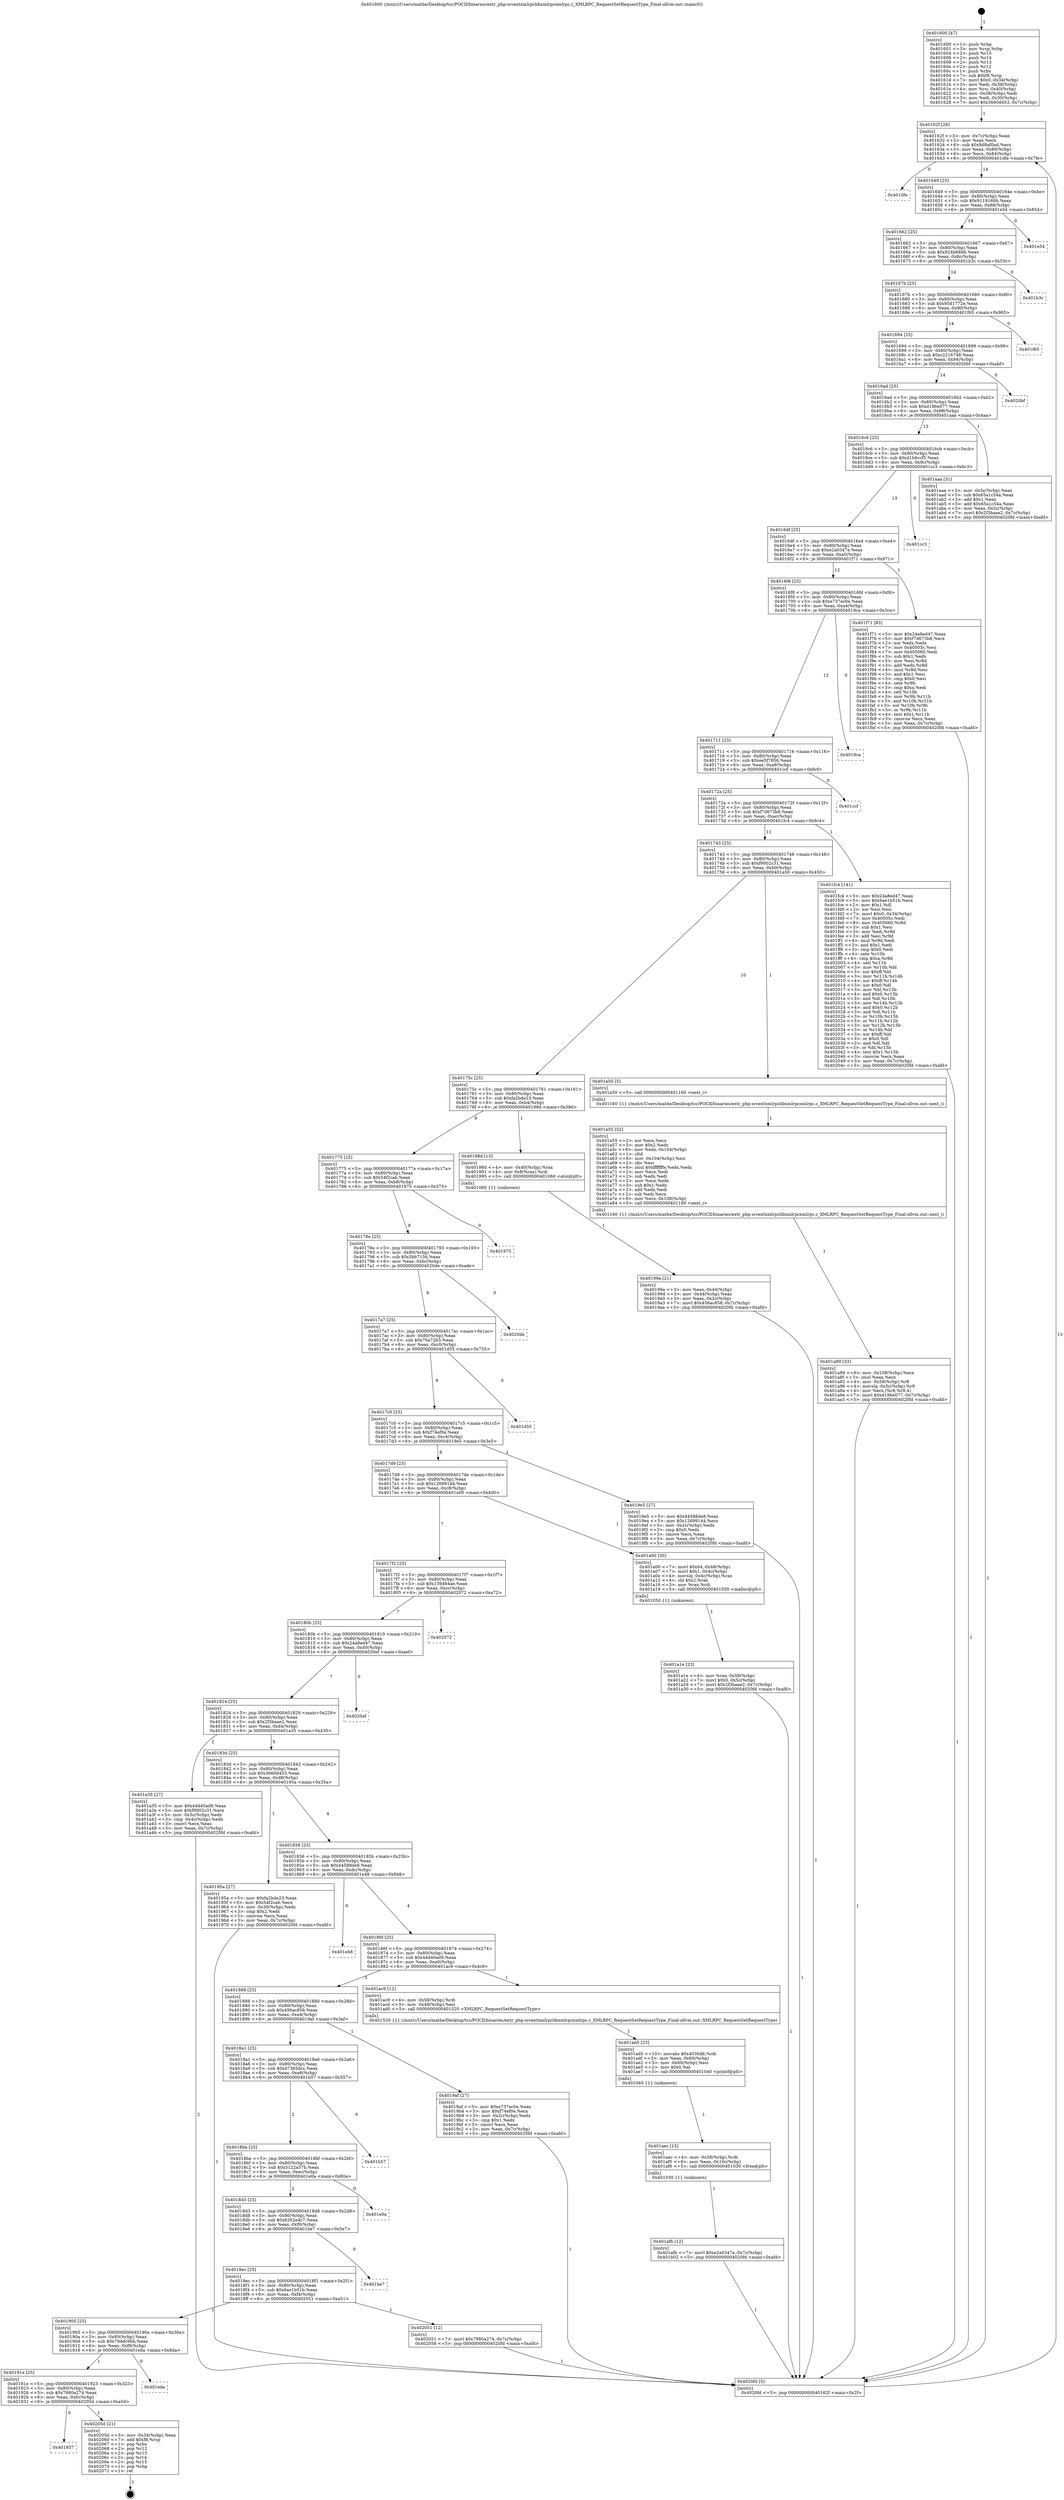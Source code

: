 digraph "0x401600" {
  label = "0x401600 (/mnt/c/Users/mathe/Desktop/tcc/POCII/binaries/extr_php-srcextxmlrpclibxmlrpcxmlrpc.c_XMLRPC_RequestSetRequestType_Final-ollvm.out::main(0))"
  labelloc = "t"
  node[shape=record]

  Entry [label="",width=0.3,height=0.3,shape=circle,fillcolor=black,style=filled]
  "0x40162f" [label="{
     0x40162f [26]\l
     | [instrs]\l
     &nbsp;&nbsp;0x40162f \<+3\>: mov -0x7c(%rbp),%eax\l
     &nbsp;&nbsp;0x401632 \<+2\>: mov %eax,%ecx\l
     &nbsp;&nbsp;0x401634 \<+6\>: sub $0x8d8af0ad,%ecx\l
     &nbsp;&nbsp;0x40163a \<+3\>: mov %eax,-0x80(%rbp)\l
     &nbsp;&nbsp;0x40163d \<+6\>: mov %ecx,-0x84(%rbp)\l
     &nbsp;&nbsp;0x401643 \<+6\>: je 0000000000401dfe \<main+0x7fe\>\l
  }"]
  "0x401dfe" [label="{
     0x401dfe\l
  }", style=dashed]
  "0x401649" [label="{
     0x401649 [25]\l
     | [instrs]\l
     &nbsp;&nbsp;0x401649 \<+5\>: jmp 000000000040164e \<main+0x4e\>\l
     &nbsp;&nbsp;0x40164e \<+3\>: mov -0x80(%rbp),%eax\l
     &nbsp;&nbsp;0x401651 \<+5\>: sub $0x9119166b,%eax\l
     &nbsp;&nbsp;0x401656 \<+6\>: mov %eax,-0x88(%rbp)\l
     &nbsp;&nbsp;0x40165c \<+6\>: je 0000000000401e54 \<main+0x854\>\l
  }"]
  Exit [label="",width=0.3,height=0.3,shape=circle,fillcolor=black,style=filled,peripheries=2]
  "0x401e54" [label="{
     0x401e54\l
  }", style=dashed]
  "0x401662" [label="{
     0x401662 [25]\l
     | [instrs]\l
     &nbsp;&nbsp;0x401662 \<+5\>: jmp 0000000000401667 \<main+0x67\>\l
     &nbsp;&nbsp;0x401667 \<+3\>: mov -0x80(%rbp),%eax\l
     &nbsp;&nbsp;0x40166a \<+5\>: sub $0x924b68db,%eax\l
     &nbsp;&nbsp;0x40166f \<+6\>: mov %eax,-0x8c(%rbp)\l
     &nbsp;&nbsp;0x401675 \<+6\>: je 0000000000401b3c \<main+0x53c\>\l
  }"]
  "0x401937" [label="{
     0x401937\l
  }", style=dashed]
  "0x401b3c" [label="{
     0x401b3c\l
  }", style=dashed]
  "0x40167b" [label="{
     0x40167b [25]\l
     | [instrs]\l
     &nbsp;&nbsp;0x40167b \<+5\>: jmp 0000000000401680 \<main+0x80\>\l
     &nbsp;&nbsp;0x401680 \<+3\>: mov -0x80(%rbp),%eax\l
     &nbsp;&nbsp;0x401683 \<+5\>: sub $0x95d1772e,%eax\l
     &nbsp;&nbsp;0x401688 \<+6\>: mov %eax,-0x90(%rbp)\l
     &nbsp;&nbsp;0x40168e \<+6\>: je 0000000000401f65 \<main+0x965\>\l
  }"]
  "0x40205d" [label="{
     0x40205d [21]\l
     | [instrs]\l
     &nbsp;&nbsp;0x40205d \<+3\>: mov -0x34(%rbp),%eax\l
     &nbsp;&nbsp;0x402060 \<+7\>: add $0xf8,%rsp\l
     &nbsp;&nbsp;0x402067 \<+1\>: pop %rbx\l
     &nbsp;&nbsp;0x402068 \<+2\>: pop %r12\l
     &nbsp;&nbsp;0x40206a \<+2\>: pop %r13\l
     &nbsp;&nbsp;0x40206c \<+2\>: pop %r14\l
     &nbsp;&nbsp;0x40206e \<+2\>: pop %r15\l
     &nbsp;&nbsp;0x402070 \<+1\>: pop %rbp\l
     &nbsp;&nbsp;0x402071 \<+1\>: ret\l
  }"]
  "0x401f65" [label="{
     0x401f65\l
  }", style=dashed]
  "0x401694" [label="{
     0x401694 [25]\l
     | [instrs]\l
     &nbsp;&nbsp;0x401694 \<+5\>: jmp 0000000000401699 \<main+0x99\>\l
     &nbsp;&nbsp;0x401699 \<+3\>: mov -0x80(%rbp),%eax\l
     &nbsp;&nbsp;0x40169c \<+5\>: sub $0xc2216748,%eax\l
     &nbsp;&nbsp;0x4016a1 \<+6\>: mov %eax,-0x94(%rbp)\l
     &nbsp;&nbsp;0x4016a7 \<+6\>: je 00000000004020bf \<main+0xabf\>\l
  }"]
  "0x40191e" [label="{
     0x40191e [25]\l
     | [instrs]\l
     &nbsp;&nbsp;0x40191e \<+5\>: jmp 0000000000401923 \<main+0x323\>\l
     &nbsp;&nbsp;0x401923 \<+3\>: mov -0x80(%rbp),%eax\l
     &nbsp;&nbsp;0x401926 \<+5\>: sub $0x7980a274,%eax\l
     &nbsp;&nbsp;0x40192b \<+6\>: mov %eax,-0xfc(%rbp)\l
     &nbsp;&nbsp;0x401931 \<+6\>: je 000000000040205d \<main+0xa5d\>\l
  }"]
  "0x4020bf" [label="{
     0x4020bf\l
  }", style=dashed]
  "0x4016ad" [label="{
     0x4016ad [25]\l
     | [instrs]\l
     &nbsp;&nbsp;0x4016ad \<+5\>: jmp 00000000004016b2 \<main+0xb2\>\l
     &nbsp;&nbsp;0x4016b2 \<+3\>: mov -0x80(%rbp),%eax\l
     &nbsp;&nbsp;0x4016b5 \<+5\>: sub $0xd186e077,%eax\l
     &nbsp;&nbsp;0x4016ba \<+6\>: mov %eax,-0x98(%rbp)\l
     &nbsp;&nbsp;0x4016c0 \<+6\>: je 0000000000401aaa \<main+0x4aa\>\l
  }"]
  "0x401eda" [label="{
     0x401eda\l
  }", style=dashed]
  "0x401aaa" [label="{
     0x401aaa [31]\l
     | [instrs]\l
     &nbsp;&nbsp;0x401aaa \<+3\>: mov -0x5c(%rbp),%eax\l
     &nbsp;&nbsp;0x401aad \<+5\>: sub $0x65a1c54a,%eax\l
     &nbsp;&nbsp;0x401ab2 \<+3\>: add $0x1,%eax\l
     &nbsp;&nbsp;0x401ab5 \<+5\>: add $0x65a1c54a,%eax\l
     &nbsp;&nbsp;0x401aba \<+3\>: mov %eax,-0x5c(%rbp)\l
     &nbsp;&nbsp;0x401abd \<+7\>: movl $0x2f3baae2,-0x7c(%rbp)\l
     &nbsp;&nbsp;0x401ac4 \<+5\>: jmp 00000000004020fd \<main+0xafd\>\l
  }"]
  "0x4016c6" [label="{
     0x4016c6 [25]\l
     | [instrs]\l
     &nbsp;&nbsp;0x4016c6 \<+5\>: jmp 00000000004016cb \<main+0xcb\>\l
     &nbsp;&nbsp;0x4016cb \<+3\>: mov -0x80(%rbp),%eax\l
     &nbsp;&nbsp;0x4016ce \<+5\>: sub $0xd1b6ccf5,%eax\l
     &nbsp;&nbsp;0x4016d3 \<+6\>: mov %eax,-0x9c(%rbp)\l
     &nbsp;&nbsp;0x4016d9 \<+6\>: je 0000000000401cc3 \<main+0x6c3\>\l
  }"]
  "0x401905" [label="{
     0x401905 [25]\l
     | [instrs]\l
     &nbsp;&nbsp;0x401905 \<+5\>: jmp 000000000040190a \<main+0x30a\>\l
     &nbsp;&nbsp;0x40190a \<+3\>: mov -0x80(%rbp),%eax\l
     &nbsp;&nbsp;0x40190d \<+5\>: sub $0x794dc9bb,%eax\l
     &nbsp;&nbsp;0x401912 \<+6\>: mov %eax,-0xf8(%rbp)\l
     &nbsp;&nbsp;0x401918 \<+6\>: je 0000000000401eda \<main+0x8da\>\l
  }"]
  "0x401cc3" [label="{
     0x401cc3\l
  }", style=dashed]
  "0x4016df" [label="{
     0x4016df [25]\l
     | [instrs]\l
     &nbsp;&nbsp;0x4016df \<+5\>: jmp 00000000004016e4 \<main+0xe4\>\l
     &nbsp;&nbsp;0x4016e4 \<+3\>: mov -0x80(%rbp),%eax\l
     &nbsp;&nbsp;0x4016e7 \<+5\>: sub $0xe2a0347e,%eax\l
     &nbsp;&nbsp;0x4016ec \<+6\>: mov %eax,-0xa0(%rbp)\l
     &nbsp;&nbsp;0x4016f2 \<+6\>: je 0000000000401f71 \<main+0x971\>\l
  }"]
  "0x402051" [label="{
     0x402051 [12]\l
     | [instrs]\l
     &nbsp;&nbsp;0x402051 \<+7\>: movl $0x7980a274,-0x7c(%rbp)\l
     &nbsp;&nbsp;0x402058 \<+5\>: jmp 00000000004020fd \<main+0xafd\>\l
  }"]
  "0x401f71" [label="{
     0x401f71 [83]\l
     | [instrs]\l
     &nbsp;&nbsp;0x401f71 \<+5\>: mov $0x24a8ed47,%eax\l
     &nbsp;&nbsp;0x401f76 \<+5\>: mov $0xf7d673b8,%ecx\l
     &nbsp;&nbsp;0x401f7b \<+2\>: xor %edx,%edx\l
     &nbsp;&nbsp;0x401f7d \<+7\>: mov 0x40505c,%esi\l
     &nbsp;&nbsp;0x401f84 \<+7\>: mov 0x405060,%edi\l
     &nbsp;&nbsp;0x401f8b \<+3\>: sub $0x1,%edx\l
     &nbsp;&nbsp;0x401f8e \<+3\>: mov %esi,%r8d\l
     &nbsp;&nbsp;0x401f91 \<+3\>: add %edx,%r8d\l
     &nbsp;&nbsp;0x401f94 \<+4\>: imul %r8d,%esi\l
     &nbsp;&nbsp;0x401f98 \<+3\>: and $0x1,%esi\l
     &nbsp;&nbsp;0x401f9b \<+3\>: cmp $0x0,%esi\l
     &nbsp;&nbsp;0x401f9e \<+4\>: sete %r9b\l
     &nbsp;&nbsp;0x401fa2 \<+3\>: cmp $0xa,%edi\l
     &nbsp;&nbsp;0x401fa5 \<+4\>: setl %r10b\l
     &nbsp;&nbsp;0x401fa9 \<+3\>: mov %r9b,%r11b\l
     &nbsp;&nbsp;0x401fac \<+3\>: and %r10b,%r11b\l
     &nbsp;&nbsp;0x401faf \<+3\>: xor %r10b,%r9b\l
     &nbsp;&nbsp;0x401fb2 \<+3\>: or %r9b,%r11b\l
     &nbsp;&nbsp;0x401fb5 \<+4\>: test $0x1,%r11b\l
     &nbsp;&nbsp;0x401fb9 \<+3\>: cmovne %ecx,%eax\l
     &nbsp;&nbsp;0x401fbc \<+3\>: mov %eax,-0x7c(%rbp)\l
     &nbsp;&nbsp;0x401fbf \<+5\>: jmp 00000000004020fd \<main+0xafd\>\l
  }"]
  "0x4016f8" [label="{
     0x4016f8 [25]\l
     | [instrs]\l
     &nbsp;&nbsp;0x4016f8 \<+5\>: jmp 00000000004016fd \<main+0xfd\>\l
     &nbsp;&nbsp;0x4016fd \<+3\>: mov -0x80(%rbp),%eax\l
     &nbsp;&nbsp;0x401700 \<+5\>: sub $0xe737ec0e,%eax\l
     &nbsp;&nbsp;0x401705 \<+6\>: mov %eax,-0xa4(%rbp)\l
     &nbsp;&nbsp;0x40170b \<+6\>: je 00000000004019ca \<main+0x3ca\>\l
  }"]
  "0x4018ec" [label="{
     0x4018ec [25]\l
     | [instrs]\l
     &nbsp;&nbsp;0x4018ec \<+5\>: jmp 00000000004018f1 \<main+0x2f1\>\l
     &nbsp;&nbsp;0x4018f1 \<+3\>: mov -0x80(%rbp),%eax\l
     &nbsp;&nbsp;0x4018f4 \<+5\>: sub $0x6ae1b51b,%eax\l
     &nbsp;&nbsp;0x4018f9 \<+6\>: mov %eax,-0xf4(%rbp)\l
     &nbsp;&nbsp;0x4018ff \<+6\>: je 0000000000402051 \<main+0xa51\>\l
  }"]
  "0x4019ca" [label="{
     0x4019ca\l
  }", style=dashed]
  "0x401711" [label="{
     0x401711 [25]\l
     | [instrs]\l
     &nbsp;&nbsp;0x401711 \<+5\>: jmp 0000000000401716 \<main+0x116\>\l
     &nbsp;&nbsp;0x401716 \<+3\>: mov -0x80(%rbp),%eax\l
     &nbsp;&nbsp;0x401719 \<+5\>: sub $0xee5f7856,%eax\l
     &nbsp;&nbsp;0x40171e \<+6\>: mov %eax,-0xa8(%rbp)\l
     &nbsp;&nbsp;0x401724 \<+6\>: je 0000000000401ccf \<main+0x6cf\>\l
  }"]
  "0x401be7" [label="{
     0x401be7\l
  }", style=dashed]
  "0x401ccf" [label="{
     0x401ccf\l
  }", style=dashed]
  "0x40172a" [label="{
     0x40172a [25]\l
     | [instrs]\l
     &nbsp;&nbsp;0x40172a \<+5\>: jmp 000000000040172f \<main+0x12f\>\l
     &nbsp;&nbsp;0x40172f \<+3\>: mov -0x80(%rbp),%eax\l
     &nbsp;&nbsp;0x401732 \<+5\>: sub $0xf7d673b8,%eax\l
     &nbsp;&nbsp;0x401737 \<+6\>: mov %eax,-0xac(%rbp)\l
     &nbsp;&nbsp;0x40173d \<+6\>: je 0000000000401fc4 \<main+0x9c4\>\l
  }"]
  "0x4018d3" [label="{
     0x4018d3 [25]\l
     | [instrs]\l
     &nbsp;&nbsp;0x4018d3 \<+5\>: jmp 00000000004018d8 \<main+0x2d8\>\l
     &nbsp;&nbsp;0x4018d8 \<+3\>: mov -0x80(%rbp),%eax\l
     &nbsp;&nbsp;0x4018db \<+5\>: sub $0x6262e4c7,%eax\l
     &nbsp;&nbsp;0x4018e0 \<+6\>: mov %eax,-0xf0(%rbp)\l
     &nbsp;&nbsp;0x4018e6 \<+6\>: je 0000000000401be7 \<main+0x5e7\>\l
  }"]
  "0x401fc4" [label="{
     0x401fc4 [141]\l
     | [instrs]\l
     &nbsp;&nbsp;0x401fc4 \<+5\>: mov $0x24a8ed47,%eax\l
     &nbsp;&nbsp;0x401fc9 \<+5\>: mov $0x6ae1b51b,%ecx\l
     &nbsp;&nbsp;0x401fce \<+2\>: mov $0x1,%dl\l
     &nbsp;&nbsp;0x401fd0 \<+2\>: xor %esi,%esi\l
     &nbsp;&nbsp;0x401fd2 \<+7\>: movl $0x0,-0x34(%rbp)\l
     &nbsp;&nbsp;0x401fd9 \<+7\>: mov 0x40505c,%edi\l
     &nbsp;&nbsp;0x401fe0 \<+8\>: mov 0x405060,%r8d\l
     &nbsp;&nbsp;0x401fe8 \<+3\>: sub $0x1,%esi\l
     &nbsp;&nbsp;0x401feb \<+3\>: mov %edi,%r9d\l
     &nbsp;&nbsp;0x401fee \<+3\>: add %esi,%r9d\l
     &nbsp;&nbsp;0x401ff1 \<+4\>: imul %r9d,%edi\l
     &nbsp;&nbsp;0x401ff5 \<+3\>: and $0x1,%edi\l
     &nbsp;&nbsp;0x401ff8 \<+3\>: cmp $0x0,%edi\l
     &nbsp;&nbsp;0x401ffb \<+4\>: sete %r10b\l
     &nbsp;&nbsp;0x401fff \<+4\>: cmp $0xa,%r8d\l
     &nbsp;&nbsp;0x402003 \<+4\>: setl %r11b\l
     &nbsp;&nbsp;0x402007 \<+3\>: mov %r10b,%bl\l
     &nbsp;&nbsp;0x40200a \<+3\>: xor $0xff,%bl\l
     &nbsp;&nbsp;0x40200d \<+3\>: mov %r11b,%r14b\l
     &nbsp;&nbsp;0x402010 \<+4\>: xor $0xff,%r14b\l
     &nbsp;&nbsp;0x402014 \<+3\>: xor $0x0,%dl\l
     &nbsp;&nbsp;0x402017 \<+3\>: mov %bl,%r15b\l
     &nbsp;&nbsp;0x40201a \<+4\>: and $0x0,%r15b\l
     &nbsp;&nbsp;0x40201e \<+3\>: and %dl,%r10b\l
     &nbsp;&nbsp;0x402021 \<+3\>: mov %r14b,%r12b\l
     &nbsp;&nbsp;0x402024 \<+4\>: and $0x0,%r12b\l
     &nbsp;&nbsp;0x402028 \<+3\>: and %dl,%r11b\l
     &nbsp;&nbsp;0x40202b \<+3\>: or %r10b,%r15b\l
     &nbsp;&nbsp;0x40202e \<+3\>: or %r11b,%r12b\l
     &nbsp;&nbsp;0x402031 \<+3\>: xor %r12b,%r15b\l
     &nbsp;&nbsp;0x402034 \<+3\>: or %r14b,%bl\l
     &nbsp;&nbsp;0x402037 \<+3\>: xor $0xff,%bl\l
     &nbsp;&nbsp;0x40203a \<+3\>: or $0x0,%dl\l
     &nbsp;&nbsp;0x40203d \<+2\>: and %dl,%bl\l
     &nbsp;&nbsp;0x40203f \<+3\>: or %bl,%r15b\l
     &nbsp;&nbsp;0x402042 \<+4\>: test $0x1,%r15b\l
     &nbsp;&nbsp;0x402046 \<+3\>: cmovne %ecx,%eax\l
     &nbsp;&nbsp;0x402049 \<+3\>: mov %eax,-0x7c(%rbp)\l
     &nbsp;&nbsp;0x40204c \<+5\>: jmp 00000000004020fd \<main+0xafd\>\l
  }"]
  "0x401743" [label="{
     0x401743 [25]\l
     | [instrs]\l
     &nbsp;&nbsp;0x401743 \<+5\>: jmp 0000000000401748 \<main+0x148\>\l
     &nbsp;&nbsp;0x401748 \<+3\>: mov -0x80(%rbp),%eax\l
     &nbsp;&nbsp;0x40174b \<+5\>: sub $0xf9002c31,%eax\l
     &nbsp;&nbsp;0x401750 \<+6\>: mov %eax,-0xb0(%rbp)\l
     &nbsp;&nbsp;0x401756 \<+6\>: je 0000000000401a50 \<main+0x450\>\l
  }"]
  "0x401e0a" [label="{
     0x401e0a\l
  }", style=dashed]
  "0x401a50" [label="{
     0x401a50 [5]\l
     | [instrs]\l
     &nbsp;&nbsp;0x401a50 \<+5\>: call 0000000000401160 \<next_i\>\l
     | [calls]\l
     &nbsp;&nbsp;0x401160 \{1\} (/mnt/c/Users/mathe/Desktop/tcc/POCII/binaries/extr_php-srcextxmlrpclibxmlrpcxmlrpc.c_XMLRPC_RequestSetRequestType_Final-ollvm.out::next_i)\l
  }"]
  "0x40175c" [label="{
     0x40175c [25]\l
     | [instrs]\l
     &nbsp;&nbsp;0x40175c \<+5\>: jmp 0000000000401761 \<main+0x161\>\l
     &nbsp;&nbsp;0x401761 \<+3\>: mov -0x80(%rbp),%eax\l
     &nbsp;&nbsp;0x401764 \<+5\>: sub $0xfa2bde23,%eax\l
     &nbsp;&nbsp;0x401769 \<+6\>: mov %eax,-0xb4(%rbp)\l
     &nbsp;&nbsp;0x40176f \<+6\>: je 000000000040198d \<main+0x38d\>\l
  }"]
  "0x4018ba" [label="{
     0x4018ba [25]\l
     | [instrs]\l
     &nbsp;&nbsp;0x4018ba \<+5\>: jmp 00000000004018bf \<main+0x2bf\>\l
     &nbsp;&nbsp;0x4018bf \<+3\>: mov -0x80(%rbp),%eax\l
     &nbsp;&nbsp;0x4018c2 \<+5\>: sub $0x5122a57b,%eax\l
     &nbsp;&nbsp;0x4018c7 \<+6\>: mov %eax,-0xec(%rbp)\l
     &nbsp;&nbsp;0x4018cd \<+6\>: je 0000000000401e0a \<main+0x80a\>\l
  }"]
  "0x40198d" [label="{
     0x40198d [13]\l
     | [instrs]\l
     &nbsp;&nbsp;0x40198d \<+4\>: mov -0x40(%rbp),%rax\l
     &nbsp;&nbsp;0x401991 \<+4\>: mov 0x8(%rax),%rdi\l
     &nbsp;&nbsp;0x401995 \<+5\>: call 0000000000401060 \<atoi@plt\>\l
     | [calls]\l
     &nbsp;&nbsp;0x401060 \{1\} (unknown)\l
  }"]
  "0x401775" [label="{
     0x401775 [25]\l
     | [instrs]\l
     &nbsp;&nbsp;0x401775 \<+5\>: jmp 000000000040177a \<main+0x17a\>\l
     &nbsp;&nbsp;0x40177a \<+3\>: mov -0x80(%rbp),%eax\l
     &nbsp;&nbsp;0x40177d \<+5\>: sub $0x54f2cab,%eax\l
     &nbsp;&nbsp;0x401782 \<+6\>: mov %eax,-0xb8(%rbp)\l
     &nbsp;&nbsp;0x401788 \<+6\>: je 0000000000401975 \<main+0x375\>\l
  }"]
  "0x401b57" [label="{
     0x401b57\l
  }", style=dashed]
  "0x401975" [label="{
     0x401975\l
  }", style=dashed]
  "0x40178e" [label="{
     0x40178e [25]\l
     | [instrs]\l
     &nbsp;&nbsp;0x40178e \<+5\>: jmp 0000000000401793 \<main+0x193\>\l
     &nbsp;&nbsp;0x401793 \<+3\>: mov -0x80(%rbp),%eax\l
     &nbsp;&nbsp;0x401796 \<+5\>: sub $0x5bb7156,%eax\l
     &nbsp;&nbsp;0x40179b \<+6\>: mov %eax,-0xbc(%rbp)\l
     &nbsp;&nbsp;0x4017a1 \<+6\>: je 00000000004020de \<main+0xade\>\l
  }"]
  "0x401afb" [label="{
     0x401afb [12]\l
     | [instrs]\l
     &nbsp;&nbsp;0x401afb \<+7\>: movl $0xe2a0347e,-0x7c(%rbp)\l
     &nbsp;&nbsp;0x401b02 \<+5\>: jmp 00000000004020fd \<main+0xafd\>\l
  }"]
  "0x4020de" [label="{
     0x4020de\l
  }", style=dashed]
  "0x4017a7" [label="{
     0x4017a7 [25]\l
     | [instrs]\l
     &nbsp;&nbsp;0x4017a7 \<+5\>: jmp 00000000004017ac \<main+0x1ac\>\l
     &nbsp;&nbsp;0x4017ac \<+3\>: mov -0x80(%rbp),%eax\l
     &nbsp;&nbsp;0x4017af \<+5\>: sub $0x70a72b3,%eax\l
     &nbsp;&nbsp;0x4017b4 \<+6\>: mov %eax,-0xc0(%rbp)\l
     &nbsp;&nbsp;0x4017ba \<+6\>: je 0000000000401d55 \<main+0x755\>\l
  }"]
  "0x401aec" [label="{
     0x401aec [15]\l
     | [instrs]\l
     &nbsp;&nbsp;0x401aec \<+4\>: mov -0x58(%rbp),%rdi\l
     &nbsp;&nbsp;0x401af0 \<+6\>: mov %eax,-0x10c(%rbp)\l
     &nbsp;&nbsp;0x401af6 \<+5\>: call 0000000000401030 \<free@plt\>\l
     | [calls]\l
     &nbsp;&nbsp;0x401030 \{1\} (unknown)\l
  }"]
  "0x401d55" [label="{
     0x401d55\l
  }", style=dashed]
  "0x4017c0" [label="{
     0x4017c0 [25]\l
     | [instrs]\l
     &nbsp;&nbsp;0x4017c0 \<+5\>: jmp 00000000004017c5 \<main+0x1c5\>\l
     &nbsp;&nbsp;0x4017c5 \<+3\>: mov -0x80(%rbp),%eax\l
     &nbsp;&nbsp;0x4017c8 \<+5\>: sub $0xf74ef0e,%eax\l
     &nbsp;&nbsp;0x4017cd \<+6\>: mov %eax,-0xc4(%rbp)\l
     &nbsp;&nbsp;0x4017d3 \<+6\>: je 00000000004019e5 \<main+0x3e5\>\l
  }"]
  "0x401ad5" [label="{
     0x401ad5 [23]\l
     | [instrs]\l
     &nbsp;&nbsp;0x401ad5 \<+10\>: movabs $0x4030d6,%rdi\l
     &nbsp;&nbsp;0x401adf \<+3\>: mov %eax,-0x60(%rbp)\l
     &nbsp;&nbsp;0x401ae2 \<+3\>: mov -0x60(%rbp),%esi\l
     &nbsp;&nbsp;0x401ae5 \<+2\>: mov $0x0,%al\l
     &nbsp;&nbsp;0x401ae7 \<+5\>: call 0000000000401040 \<printf@plt\>\l
     | [calls]\l
     &nbsp;&nbsp;0x401040 \{1\} (unknown)\l
  }"]
  "0x4019e5" [label="{
     0x4019e5 [27]\l
     | [instrs]\l
     &nbsp;&nbsp;0x4019e5 \<+5\>: mov $0x44588de8,%eax\l
     &nbsp;&nbsp;0x4019ea \<+5\>: mov $0x12699144,%ecx\l
     &nbsp;&nbsp;0x4019ef \<+3\>: mov -0x2c(%rbp),%edx\l
     &nbsp;&nbsp;0x4019f2 \<+3\>: cmp $0x0,%edx\l
     &nbsp;&nbsp;0x4019f5 \<+3\>: cmove %ecx,%eax\l
     &nbsp;&nbsp;0x4019f8 \<+3\>: mov %eax,-0x7c(%rbp)\l
     &nbsp;&nbsp;0x4019fb \<+5\>: jmp 00000000004020fd \<main+0xafd\>\l
  }"]
  "0x4017d9" [label="{
     0x4017d9 [25]\l
     | [instrs]\l
     &nbsp;&nbsp;0x4017d9 \<+5\>: jmp 00000000004017de \<main+0x1de\>\l
     &nbsp;&nbsp;0x4017de \<+3\>: mov -0x80(%rbp),%eax\l
     &nbsp;&nbsp;0x4017e1 \<+5\>: sub $0x12699144,%eax\l
     &nbsp;&nbsp;0x4017e6 \<+6\>: mov %eax,-0xc8(%rbp)\l
     &nbsp;&nbsp;0x4017ec \<+6\>: je 0000000000401a00 \<main+0x400\>\l
  }"]
  "0x401a89" [label="{
     0x401a89 [33]\l
     | [instrs]\l
     &nbsp;&nbsp;0x401a89 \<+6\>: mov -0x108(%rbp),%ecx\l
     &nbsp;&nbsp;0x401a8f \<+3\>: imul %eax,%ecx\l
     &nbsp;&nbsp;0x401a92 \<+4\>: mov -0x58(%rbp),%r8\l
     &nbsp;&nbsp;0x401a96 \<+4\>: movslq -0x5c(%rbp),%r9\l
     &nbsp;&nbsp;0x401a9a \<+4\>: mov %ecx,(%r8,%r9,4)\l
     &nbsp;&nbsp;0x401a9e \<+7\>: movl $0xd186e077,-0x7c(%rbp)\l
     &nbsp;&nbsp;0x401aa5 \<+5\>: jmp 00000000004020fd \<main+0xafd\>\l
  }"]
  "0x401a00" [label="{
     0x401a00 [30]\l
     | [instrs]\l
     &nbsp;&nbsp;0x401a00 \<+7\>: movl $0x64,-0x48(%rbp)\l
     &nbsp;&nbsp;0x401a07 \<+7\>: movl $0x1,-0x4c(%rbp)\l
     &nbsp;&nbsp;0x401a0e \<+4\>: movslq -0x4c(%rbp),%rax\l
     &nbsp;&nbsp;0x401a12 \<+4\>: shl $0x2,%rax\l
     &nbsp;&nbsp;0x401a16 \<+3\>: mov %rax,%rdi\l
     &nbsp;&nbsp;0x401a19 \<+5\>: call 0000000000401050 \<malloc@plt\>\l
     | [calls]\l
     &nbsp;&nbsp;0x401050 \{1\} (unknown)\l
  }"]
  "0x4017f2" [label="{
     0x4017f2 [25]\l
     | [instrs]\l
     &nbsp;&nbsp;0x4017f2 \<+5\>: jmp 00000000004017f7 \<main+0x1f7\>\l
     &nbsp;&nbsp;0x4017f7 \<+3\>: mov -0x80(%rbp),%eax\l
     &nbsp;&nbsp;0x4017fa \<+5\>: sub $0x139464ae,%eax\l
     &nbsp;&nbsp;0x4017ff \<+6\>: mov %eax,-0xcc(%rbp)\l
     &nbsp;&nbsp;0x401805 \<+6\>: je 0000000000402072 \<main+0xa72\>\l
  }"]
  "0x401a55" [label="{
     0x401a55 [52]\l
     | [instrs]\l
     &nbsp;&nbsp;0x401a55 \<+2\>: xor %ecx,%ecx\l
     &nbsp;&nbsp;0x401a57 \<+5\>: mov $0x2,%edx\l
     &nbsp;&nbsp;0x401a5c \<+6\>: mov %edx,-0x104(%rbp)\l
     &nbsp;&nbsp;0x401a62 \<+1\>: cltd\l
     &nbsp;&nbsp;0x401a63 \<+6\>: mov -0x104(%rbp),%esi\l
     &nbsp;&nbsp;0x401a69 \<+2\>: idiv %esi\l
     &nbsp;&nbsp;0x401a6b \<+6\>: imul $0xfffffffe,%edx,%edx\l
     &nbsp;&nbsp;0x401a71 \<+2\>: mov %ecx,%edi\l
     &nbsp;&nbsp;0x401a73 \<+2\>: sub %edx,%edi\l
     &nbsp;&nbsp;0x401a75 \<+2\>: mov %ecx,%edx\l
     &nbsp;&nbsp;0x401a77 \<+3\>: sub $0x1,%edx\l
     &nbsp;&nbsp;0x401a7a \<+2\>: add %edx,%edi\l
     &nbsp;&nbsp;0x401a7c \<+2\>: sub %edi,%ecx\l
     &nbsp;&nbsp;0x401a7e \<+6\>: mov %ecx,-0x108(%rbp)\l
     &nbsp;&nbsp;0x401a84 \<+5\>: call 0000000000401160 \<next_i\>\l
     | [calls]\l
     &nbsp;&nbsp;0x401160 \{1\} (/mnt/c/Users/mathe/Desktop/tcc/POCII/binaries/extr_php-srcextxmlrpclibxmlrpcxmlrpc.c_XMLRPC_RequestSetRequestType_Final-ollvm.out::next_i)\l
  }"]
  "0x402072" [label="{
     0x402072\l
  }", style=dashed]
  "0x40180b" [label="{
     0x40180b [25]\l
     | [instrs]\l
     &nbsp;&nbsp;0x40180b \<+5\>: jmp 0000000000401810 \<main+0x210\>\l
     &nbsp;&nbsp;0x401810 \<+3\>: mov -0x80(%rbp),%eax\l
     &nbsp;&nbsp;0x401813 \<+5\>: sub $0x24a8ed47,%eax\l
     &nbsp;&nbsp;0x401818 \<+6\>: mov %eax,-0xd0(%rbp)\l
     &nbsp;&nbsp;0x40181e \<+6\>: je 00000000004020ef \<main+0xaef\>\l
  }"]
  "0x401a1e" [label="{
     0x401a1e [23]\l
     | [instrs]\l
     &nbsp;&nbsp;0x401a1e \<+4\>: mov %rax,-0x58(%rbp)\l
     &nbsp;&nbsp;0x401a22 \<+7\>: movl $0x0,-0x5c(%rbp)\l
     &nbsp;&nbsp;0x401a29 \<+7\>: movl $0x2f3baae2,-0x7c(%rbp)\l
     &nbsp;&nbsp;0x401a30 \<+5\>: jmp 00000000004020fd \<main+0xafd\>\l
  }"]
  "0x4020ef" [label="{
     0x4020ef\l
  }", style=dashed]
  "0x401824" [label="{
     0x401824 [25]\l
     | [instrs]\l
     &nbsp;&nbsp;0x401824 \<+5\>: jmp 0000000000401829 \<main+0x229\>\l
     &nbsp;&nbsp;0x401829 \<+3\>: mov -0x80(%rbp),%eax\l
     &nbsp;&nbsp;0x40182c \<+5\>: sub $0x2f3baae2,%eax\l
     &nbsp;&nbsp;0x401831 \<+6\>: mov %eax,-0xd4(%rbp)\l
     &nbsp;&nbsp;0x401837 \<+6\>: je 0000000000401a35 \<main+0x435\>\l
  }"]
  "0x4018a1" [label="{
     0x4018a1 [25]\l
     | [instrs]\l
     &nbsp;&nbsp;0x4018a1 \<+5\>: jmp 00000000004018a6 \<main+0x2a6\>\l
     &nbsp;&nbsp;0x4018a6 \<+3\>: mov -0x80(%rbp),%eax\l
     &nbsp;&nbsp;0x4018a9 \<+5\>: sub $0x47365dcc,%eax\l
     &nbsp;&nbsp;0x4018ae \<+6\>: mov %eax,-0xe8(%rbp)\l
     &nbsp;&nbsp;0x4018b4 \<+6\>: je 0000000000401b57 \<main+0x557\>\l
  }"]
  "0x401a35" [label="{
     0x401a35 [27]\l
     | [instrs]\l
     &nbsp;&nbsp;0x401a35 \<+5\>: mov $0x44d40ad9,%eax\l
     &nbsp;&nbsp;0x401a3a \<+5\>: mov $0xf9002c31,%ecx\l
     &nbsp;&nbsp;0x401a3f \<+3\>: mov -0x5c(%rbp),%edx\l
     &nbsp;&nbsp;0x401a42 \<+3\>: cmp -0x4c(%rbp),%edx\l
     &nbsp;&nbsp;0x401a45 \<+3\>: cmovl %ecx,%eax\l
     &nbsp;&nbsp;0x401a48 \<+3\>: mov %eax,-0x7c(%rbp)\l
     &nbsp;&nbsp;0x401a4b \<+5\>: jmp 00000000004020fd \<main+0xafd\>\l
  }"]
  "0x40183d" [label="{
     0x40183d [25]\l
     | [instrs]\l
     &nbsp;&nbsp;0x40183d \<+5\>: jmp 0000000000401842 \<main+0x242\>\l
     &nbsp;&nbsp;0x401842 \<+3\>: mov -0x80(%rbp),%eax\l
     &nbsp;&nbsp;0x401845 \<+5\>: sub $0x3660d453,%eax\l
     &nbsp;&nbsp;0x40184a \<+6\>: mov %eax,-0xd8(%rbp)\l
     &nbsp;&nbsp;0x401850 \<+6\>: je 000000000040195a \<main+0x35a\>\l
  }"]
  "0x4019af" [label="{
     0x4019af [27]\l
     | [instrs]\l
     &nbsp;&nbsp;0x4019af \<+5\>: mov $0xe737ec0e,%eax\l
     &nbsp;&nbsp;0x4019b4 \<+5\>: mov $0xf74ef0e,%ecx\l
     &nbsp;&nbsp;0x4019b9 \<+3\>: mov -0x2c(%rbp),%edx\l
     &nbsp;&nbsp;0x4019bc \<+3\>: cmp $0x1,%edx\l
     &nbsp;&nbsp;0x4019bf \<+3\>: cmovl %ecx,%eax\l
     &nbsp;&nbsp;0x4019c2 \<+3\>: mov %eax,-0x7c(%rbp)\l
     &nbsp;&nbsp;0x4019c5 \<+5\>: jmp 00000000004020fd \<main+0xafd\>\l
  }"]
  "0x40195a" [label="{
     0x40195a [27]\l
     | [instrs]\l
     &nbsp;&nbsp;0x40195a \<+5\>: mov $0xfa2bde23,%eax\l
     &nbsp;&nbsp;0x40195f \<+5\>: mov $0x54f2cab,%ecx\l
     &nbsp;&nbsp;0x401964 \<+3\>: mov -0x30(%rbp),%edx\l
     &nbsp;&nbsp;0x401967 \<+3\>: cmp $0x2,%edx\l
     &nbsp;&nbsp;0x40196a \<+3\>: cmovne %ecx,%eax\l
     &nbsp;&nbsp;0x40196d \<+3\>: mov %eax,-0x7c(%rbp)\l
     &nbsp;&nbsp;0x401970 \<+5\>: jmp 00000000004020fd \<main+0xafd\>\l
  }"]
  "0x401856" [label="{
     0x401856 [25]\l
     | [instrs]\l
     &nbsp;&nbsp;0x401856 \<+5\>: jmp 000000000040185b \<main+0x25b\>\l
     &nbsp;&nbsp;0x40185b \<+3\>: mov -0x80(%rbp),%eax\l
     &nbsp;&nbsp;0x40185e \<+5\>: sub $0x44588de8,%eax\l
     &nbsp;&nbsp;0x401863 \<+6\>: mov %eax,-0xdc(%rbp)\l
     &nbsp;&nbsp;0x401869 \<+6\>: je 0000000000401e48 \<main+0x848\>\l
  }"]
  "0x4020fd" [label="{
     0x4020fd [5]\l
     | [instrs]\l
     &nbsp;&nbsp;0x4020fd \<+5\>: jmp 000000000040162f \<main+0x2f\>\l
  }"]
  "0x401600" [label="{
     0x401600 [47]\l
     | [instrs]\l
     &nbsp;&nbsp;0x401600 \<+1\>: push %rbp\l
     &nbsp;&nbsp;0x401601 \<+3\>: mov %rsp,%rbp\l
     &nbsp;&nbsp;0x401604 \<+2\>: push %r15\l
     &nbsp;&nbsp;0x401606 \<+2\>: push %r14\l
     &nbsp;&nbsp;0x401608 \<+2\>: push %r13\l
     &nbsp;&nbsp;0x40160a \<+2\>: push %r12\l
     &nbsp;&nbsp;0x40160c \<+1\>: push %rbx\l
     &nbsp;&nbsp;0x40160d \<+7\>: sub $0xf8,%rsp\l
     &nbsp;&nbsp;0x401614 \<+7\>: movl $0x0,-0x34(%rbp)\l
     &nbsp;&nbsp;0x40161b \<+3\>: mov %edi,-0x38(%rbp)\l
     &nbsp;&nbsp;0x40161e \<+4\>: mov %rsi,-0x40(%rbp)\l
     &nbsp;&nbsp;0x401622 \<+3\>: mov -0x38(%rbp),%edi\l
     &nbsp;&nbsp;0x401625 \<+3\>: mov %edi,-0x30(%rbp)\l
     &nbsp;&nbsp;0x401628 \<+7\>: movl $0x3660d453,-0x7c(%rbp)\l
  }"]
  "0x40199a" [label="{
     0x40199a [21]\l
     | [instrs]\l
     &nbsp;&nbsp;0x40199a \<+3\>: mov %eax,-0x44(%rbp)\l
     &nbsp;&nbsp;0x40199d \<+3\>: mov -0x44(%rbp),%eax\l
     &nbsp;&nbsp;0x4019a0 \<+3\>: mov %eax,-0x2c(%rbp)\l
     &nbsp;&nbsp;0x4019a3 \<+7\>: movl $0x456ac858,-0x7c(%rbp)\l
     &nbsp;&nbsp;0x4019aa \<+5\>: jmp 00000000004020fd \<main+0xafd\>\l
  }"]
  "0x401888" [label="{
     0x401888 [25]\l
     | [instrs]\l
     &nbsp;&nbsp;0x401888 \<+5\>: jmp 000000000040188d \<main+0x28d\>\l
     &nbsp;&nbsp;0x40188d \<+3\>: mov -0x80(%rbp),%eax\l
     &nbsp;&nbsp;0x401890 \<+5\>: sub $0x456ac858,%eax\l
     &nbsp;&nbsp;0x401895 \<+6\>: mov %eax,-0xe4(%rbp)\l
     &nbsp;&nbsp;0x40189b \<+6\>: je 00000000004019af \<main+0x3af\>\l
  }"]
  "0x401e48" [label="{
     0x401e48\l
  }", style=dashed]
  "0x40186f" [label="{
     0x40186f [25]\l
     | [instrs]\l
     &nbsp;&nbsp;0x40186f \<+5\>: jmp 0000000000401874 \<main+0x274\>\l
     &nbsp;&nbsp;0x401874 \<+3\>: mov -0x80(%rbp),%eax\l
     &nbsp;&nbsp;0x401877 \<+5\>: sub $0x44d40ad9,%eax\l
     &nbsp;&nbsp;0x40187c \<+6\>: mov %eax,-0xe0(%rbp)\l
     &nbsp;&nbsp;0x401882 \<+6\>: je 0000000000401ac9 \<main+0x4c9\>\l
  }"]
  "0x401ac9" [label="{
     0x401ac9 [12]\l
     | [instrs]\l
     &nbsp;&nbsp;0x401ac9 \<+4\>: mov -0x58(%rbp),%rdi\l
     &nbsp;&nbsp;0x401acd \<+3\>: mov -0x48(%rbp),%esi\l
     &nbsp;&nbsp;0x401ad0 \<+5\>: call 0000000000401520 \<XMLRPC_RequestSetRequestType\>\l
     | [calls]\l
     &nbsp;&nbsp;0x401520 \{1\} (/mnt/c/Users/mathe/Desktop/tcc/POCII/binaries/extr_php-srcextxmlrpclibxmlrpcxmlrpc.c_XMLRPC_RequestSetRequestType_Final-ollvm.out::XMLRPC_RequestSetRequestType)\l
  }"]
  Entry -> "0x401600" [label=" 1"]
  "0x40162f" -> "0x401dfe" [label=" 0"]
  "0x40162f" -> "0x401649" [label=" 14"]
  "0x40205d" -> Exit [label=" 1"]
  "0x401649" -> "0x401e54" [label=" 0"]
  "0x401649" -> "0x401662" [label=" 14"]
  "0x40191e" -> "0x401937" [label=" 0"]
  "0x401662" -> "0x401b3c" [label=" 0"]
  "0x401662" -> "0x40167b" [label=" 14"]
  "0x40191e" -> "0x40205d" [label=" 1"]
  "0x40167b" -> "0x401f65" [label=" 0"]
  "0x40167b" -> "0x401694" [label=" 14"]
  "0x401905" -> "0x40191e" [label=" 1"]
  "0x401694" -> "0x4020bf" [label=" 0"]
  "0x401694" -> "0x4016ad" [label=" 14"]
  "0x401905" -> "0x401eda" [label=" 0"]
  "0x4016ad" -> "0x401aaa" [label=" 1"]
  "0x4016ad" -> "0x4016c6" [label=" 13"]
  "0x402051" -> "0x4020fd" [label=" 1"]
  "0x4016c6" -> "0x401cc3" [label=" 0"]
  "0x4016c6" -> "0x4016df" [label=" 13"]
  "0x4018ec" -> "0x401905" [label=" 1"]
  "0x4016df" -> "0x401f71" [label=" 1"]
  "0x4016df" -> "0x4016f8" [label=" 12"]
  "0x4018ec" -> "0x402051" [label=" 1"]
  "0x4016f8" -> "0x4019ca" [label=" 0"]
  "0x4016f8" -> "0x401711" [label=" 12"]
  "0x4018d3" -> "0x4018ec" [label=" 2"]
  "0x401711" -> "0x401ccf" [label=" 0"]
  "0x401711" -> "0x40172a" [label=" 12"]
  "0x4018d3" -> "0x401be7" [label=" 0"]
  "0x40172a" -> "0x401fc4" [label=" 1"]
  "0x40172a" -> "0x401743" [label=" 11"]
  "0x4018ba" -> "0x4018d3" [label=" 2"]
  "0x401743" -> "0x401a50" [label=" 1"]
  "0x401743" -> "0x40175c" [label=" 10"]
  "0x4018ba" -> "0x401e0a" [label=" 0"]
  "0x40175c" -> "0x40198d" [label=" 1"]
  "0x40175c" -> "0x401775" [label=" 9"]
  "0x4018a1" -> "0x4018ba" [label=" 2"]
  "0x401775" -> "0x401975" [label=" 0"]
  "0x401775" -> "0x40178e" [label=" 9"]
  "0x4018a1" -> "0x401b57" [label=" 0"]
  "0x40178e" -> "0x4020de" [label=" 0"]
  "0x40178e" -> "0x4017a7" [label=" 9"]
  "0x401fc4" -> "0x4020fd" [label=" 1"]
  "0x4017a7" -> "0x401d55" [label=" 0"]
  "0x4017a7" -> "0x4017c0" [label=" 9"]
  "0x401f71" -> "0x4020fd" [label=" 1"]
  "0x4017c0" -> "0x4019e5" [label=" 1"]
  "0x4017c0" -> "0x4017d9" [label=" 8"]
  "0x401afb" -> "0x4020fd" [label=" 1"]
  "0x4017d9" -> "0x401a00" [label=" 1"]
  "0x4017d9" -> "0x4017f2" [label=" 7"]
  "0x401aec" -> "0x401afb" [label=" 1"]
  "0x4017f2" -> "0x402072" [label=" 0"]
  "0x4017f2" -> "0x40180b" [label=" 7"]
  "0x401ad5" -> "0x401aec" [label=" 1"]
  "0x40180b" -> "0x4020ef" [label=" 0"]
  "0x40180b" -> "0x401824" [label=" 7"]
  "0x401ac9" -> "0x401ad5" [label=" 1"]
  "0x401824" -> "0x401a35" [label=" 2"]
  "0x401824" -> "0x40183d" [label=" 5"]
  "0x401aaa" -> "0x4020fd" [label=" 1"]
  "0x40183d" -> "0x40195a" [label=" 1"]
  "0x40183d" -> "0x401856" [label=" 4"]
  "0x40195a" -> "0x4020fd" [label=" 1"]
  "0x401600" -> "0x40162f" [label=" 1"]
  "0x4020fd" -> "0x40162f" [label=" 13"]
  "0x40198d" -> "0x40199a" [label=" 1"]
  "0x40199a" -> "0x4020fd" [label=" 1"]
  "0x401a89" -> "0x4020fd" [label=" 1"]
  "0x401856" -> "0x401e48" [label=" 0"]
  "0x401856" -> "0x40186f" [label=" 4"]
  "0x401a50" -> "0x401a55" [label=" 1"]
  "0x40186f" -> "0x401ac9" [label=" 1"]
  "0x40186f" -> "0x401888" [label=" 3"]
  "0x401a55" -> "0x401a89" [label=" 1"]
  "0x401888" -> "0x4019af" [label=" 1"]
  "0x401888" -> "0x4018a1" [label=" 2"]
  "0x4019af" -> "0x4020fd" [label=" 1"]
  "0x4019e5" -> "0x4020fd" [label=" 1"]
  "0x401a00" -> "0x401a1e" [label=" 1"]
  "0x401a1e" -> "0x4020fd" [label=" 1"]
  "0x401a35" -> "0x4020fd" [label=" 2"]
}
